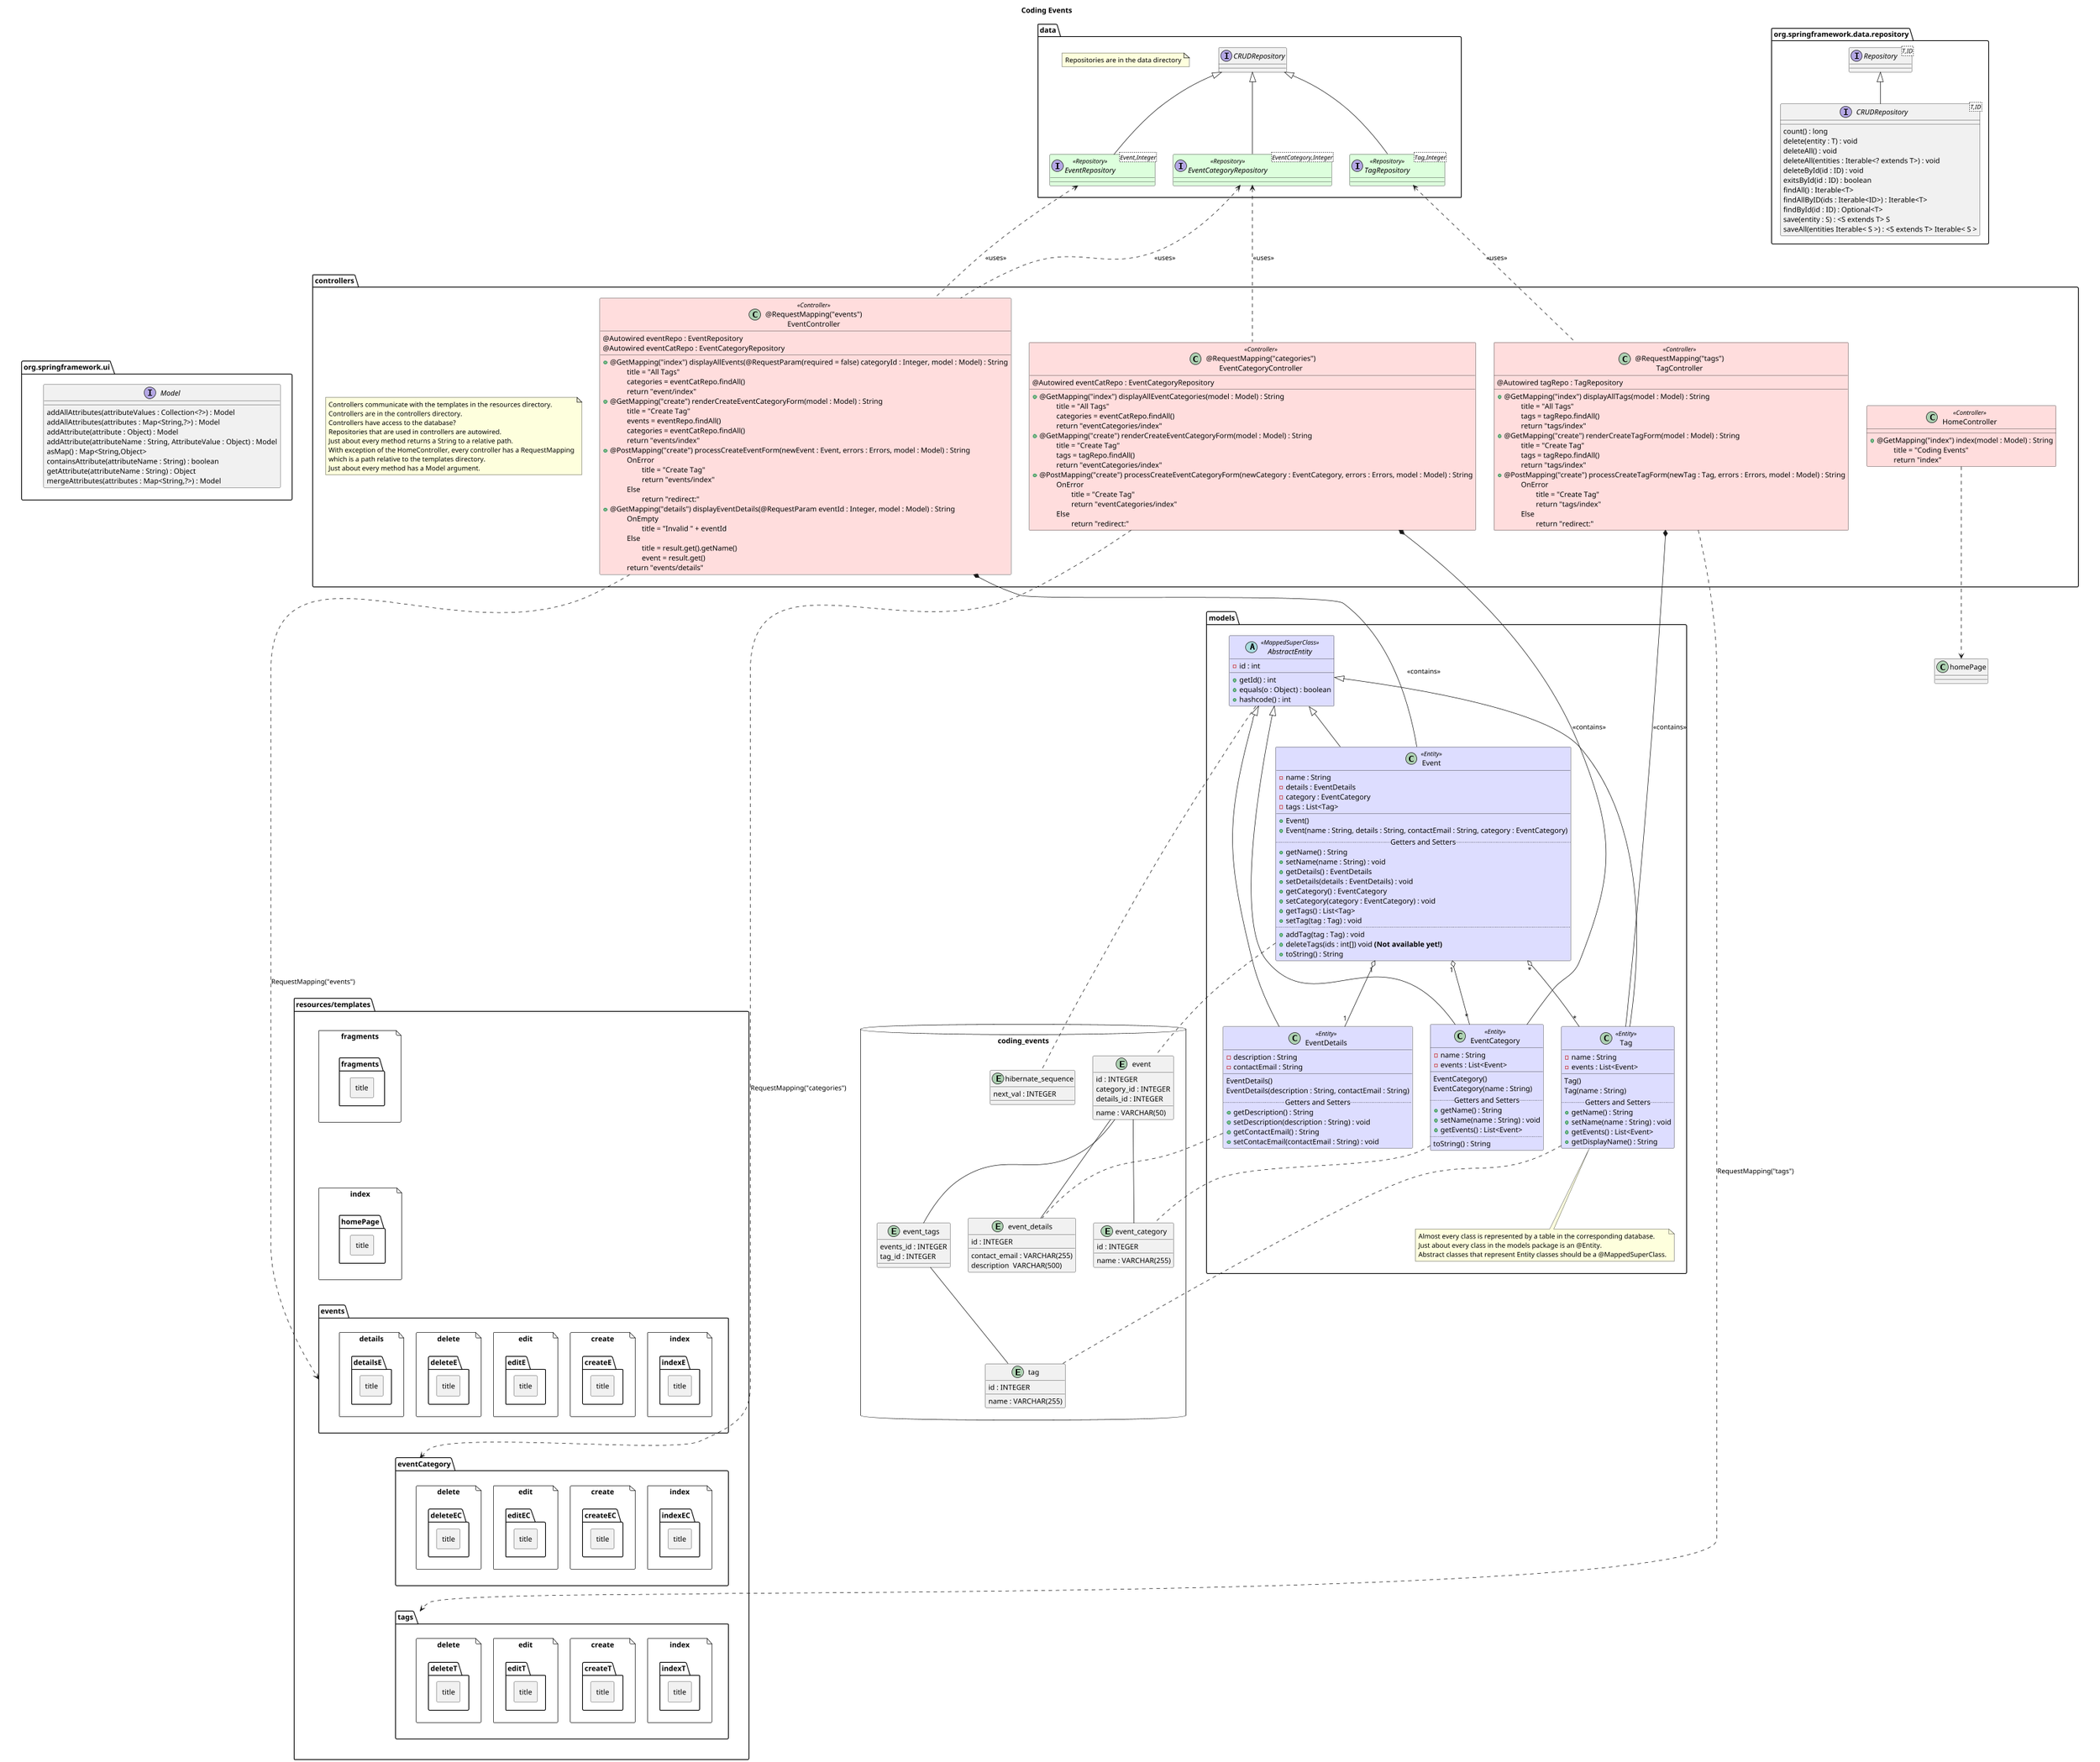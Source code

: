 @startuml

title Coding Events

scale 0.75

' this applies to both classes and interfaces
skinparam class {
    BackgroundColor<<Controller>> #ffdddd
    BackgroundColor<<Repository>> #ddffdd
    BackgroundColor<<Entity>> #ddddff
    BackgroundColor<<MappedSuperClass>> #ddddff
}

/'
class CodingEventsApplication {
    {static} main(args : Strings) : void
}
'/

' Repositories are in the data directory
package "org.springframework.data.repository" as RepoPkg {
    interface Repository <T,ID>
    interface CRUDRepository <T,ID> extends Repository {
        count() : long
        delete(entity : T) : void
        deleteAll() : void
        deleteAll(entities : Iterable<? extends T>) : void
        deleteById(id : ID) : void
        exitsById(id : ID) : boolean
        findAll() : Iterable<T>
        findAllByID(ids : Iterable<ID>) : Iterable<T>
        findById(id : ID) : Optional<T>
        save(entity : S) : <S extends T> S
        saveAll(entities Iterable< S >) : <S extends T> Iterable< S >
    }
}
package data {
    interface EventRepository<Event,Integer> <<Repository>> extends CRUDRepository {}
    interface EventCategoryRepository<EventCategory,Integer> <<Repository>> extends CRUDRepository {}
    interface TagRepository<Tag,Integer> <<Repository>> extends CRUDRepository {}
    note "Repositories are in the data directory" as RepoNote
}

allowmixing
package "resources/templates" as views {
    file "fragments" as fragments {
        rectangle "title" as fragments.title
    }

    file "index" as homePage {
        rectangle "title" as homePage.title
    }

    package "events" as dirE {
        file "index" as indexE {
            rectangle "title" as indexE.title
        }
        file "create" as createE {
            rectangle "title" as createE.title
        }
        file "edit" as editE {
            rectangle "title" as editE.title
        }
        file "delete" as deleteE {
            rectangle "title" as deleteE.title
        }
        file "details" as detailsE {
            rectangle "title" as detailsE.title
        }
    }

    package "eventCategory" as dirEC {
        file "index" as indexEC {
            rectangle "title" as indexEC.title
        }
        file "create" as createEC {
            rectangle "title" as createEC.title
        }
        file "edit" as editEC {
            rectangle "title" as editEC.title
        }
        file "delete" as deleteEC {
            rectangle "title" as deleteEC.title
        }
    }

    package "tags" as dirT {
        file "index" as indexT {
            rectangle "title" as indexT.title
        }
        file "create" as createT {
            rectangle "title" as createT.title
        }
        file "edit" as editT {
            rectangle "title" as editT.title
        }
        file "delete" as deleteT {
            rectangle "title" as deleteT.title
        }
    }

    fragments .[hidden]. homePage
    homePage .[hidden]. dirE
    dirE .[hidden]. dirEC
    dirEC .[hidden]. dirT
}

package controllers {
    class "@RequestMapping("events")\nEventController" as EventController <<Controller>> {
        @Autowired eventRepo : EventRepository
        @Autowired eventCatRepo : EventCategoryRepository

        +@GetMapping("index") displayAllEvents(@RequestParam(required = false) categoryId : Integer, model : Model) : String
            {method} \t title = "All Tags"
            {method} \t categories = eventCatRepo.findAll()
            {method} \t return "event/index"
        +@GetMapping("create") renderCreateEventCategoryForm(model : Model) : String
            {method} \t title = "Create Tag"
            {method} \t events = eventRepo.findAll()
            {method} \t categories = eventCatRepo.findAll()
            {method} \t return "events/index"
        +@PostMapping("create") processCreateEventForm(newEvent : Event, errors : Errors, model : Model) : String
            {method} \t OnError
                {method} \t\t title = "Create Tag"
                {method} \t\t return "events/index"
            {method} \t Else
                {method} \t\t return "redirect:"
        +@GetMapping("details") displayEventDetails(@RequestParam eventId : Integer, model : Model) : String
            {method} \t OnEmpty
                {method} \t\t title = "Invalid " + eventId
            {method} \t Else
                {method} \t\t title = result.get().getName()
                {method} \t\t event = result.get()
            {method} \t return "events/details"
    }

    class "@RequestMapping("categories")\nEventCategoryController" as EventCategoryController <<Controller>> {
        @Autowired eventCatRepo : EventCategoryRepository
        +@GetMapping("index") displayAllEventCategories(model : Model) : String
            {method} \t title = "All Tags"
            {method} \t categories = eventCatRepo.findAll()
            {method} \t return "eventCategories/index"
        +@GetMapping("create") renderCreateEventCategoryForm(model : Model) : String
            {method} \t title = "Create Tag"
            {method} \t tags = tagRepo.findAll()
            {method} \t return "eventCategories/index"
        +@PostMapping("create") processCreateEventCategoryForm(newCategory : EventCategory, errors : Errors, model : Model) : String
            {method} \t OnError
                {method} \t\t title = "Create Tag"
                {method} \t\t return "eventCategories/index"
            {method} \t Else
                {method} \t\t return "redirect:"
    }

    class "@RequestMapping("tags")\nTagController" as TagController <<Controller>> {
        @Autowired tagRepo : TagRepository
        +@GetMapping("index") displayAllTags(model : Model) : String
            {method} \t title = "All Tags"
            {method} \t tags = tagRepo.findAll()
            {method} \t return "tags/index"
        +@GetMapping("create") renderCreateTagForm(model : Model) : String
            {method} \t title = "Create Tag"
            {method} \t tags = tagRepo.findAll()
            {method} \t return "tags/index"
        +@PostMapping("create") processCreateTagForm(newTag : Tag, errors : Errors, model : Model) : String
            {method} \t OnError
                {method} \t\t title = "Create Tag"
                {method} \t\t return "tags/index"
            {method} \t Else
                {method} \t\t return "redirect:"
    }

    class "HomeController" as HomeController <<Controller>> {
        + @GetMapping("index") index(model : Model) : String
            {method} \t title = "Coding Events"
            {method} \t return "index"
    }

    note as ControllerNote
    Controllers communicate with the templates in the resources directory.
    Controllers are in the controllers directory.
    Controllers have access to the database?
    Repositories that are used in controllers are autowired.
    Just about every method returns a String to a relative path.
    With exception of the HomeController, every controller has a RequestMapping
    which is a path relative to the templates directory.
    Just about every method has a Model argument.
    endnote
}

package "org.springframework.ui" as ModelPkg {
    interface Model {
        addAllAttributes(attributeValues : Collection<?>) : Model
        addAllAttributes(attributes : Map<String,?>) : Model
        addAttribute(attribute : Object) : Model
        addAttribute(attributeName : String, AttributeValue : Object) : Model
        asMap() : Map<String,Object>
        containsAttribute(attributeName : String) : boolean
        getAttribute(attributeName : String) : Object
        mergeAttributes(attributes : Map<String,?>) : Model
    }
}

ModelPkg .[hidden] controllers

HomeController ..> homePage
EventController ..> dirE : RequestMapping("events")
EventCategoryController ..> dirEC : RequestMapping("categories")
TagController ..> dirT : RequestMapping("tags")

EventRepository <.. EventController  : <<uses>>
EventCategoryRepository <.. EventController  : <<uses>>
EventCategoryRepository <.. EventCategoryController  : <<uses>>
TagRepository <.. TagController : <<uses>>

' Entities are in the models directory
package models {
    abstract class AbstractEntity <<MappedSuperClass>> {
        -id : int
        +getId() : int
        +equals(o : Object) : boolean
        +hashcode() : int
    }
    class Event <<Entity>> extends AbstractEntity {
        -name : String
        -details : EventDetails /' OneToOne '/
        -category : EventCategory /' OneToMany '/
        -tags : List<Tag> /' {final} '/
        __
        +Event()
        +Event(name : String, details : String, contactEmail : String, category : EventCategory)
        .. Getters and Setters ..
        +getName() : String
        +setName(name : String) : void
        +getDetails() : EventDetails
        +setDetails(details : EventDetails) : void
        +getCategory() : EventCategory
        +setCategory(category : EventCategory) : void
        +getTags() : List<Tag>
        +setTag(tag : Tag) : void
        ..
        +addTag(tag : Tag) : void
        +deleteTags(ids : int[]) void <b>(Not available yet!)</b>
        +toString() : String
    }
    class EventDetails <<Entity>> extends AbstractEntity {
        -description : String
        -contactEmail : String
        __
        EventDetails()
        EventDetails(description : String, contactEmail : String)
        .. Getters and Setters ..
        +getDescription() : String
        +setDescription(description : String) : void
        +getContactEmail() : String
        +setContacEmail(contactEmail : String) : void
    }
    class EventCategory <<Entity>> extends AbstractEntity {
        -name : String
        -events : List<Event>   /' {final}, OneToMany(mappedBy="category") '/
        __
        EventCategory()
        EventCategory(name : String)
        ..Getters and Setters..
        +getName() : String
        +setName(name : String) : void
        +getEvents() : List<Event>
        ..
        toString() : String
    }
    class Tag <<Entity>> extends AbstractEntity {
        -name : String
        -events : List<Event> /' {final}, ManyToMany(mappedBy="tags") '/
        __
        Tag()
        Tag(name : String)
        ..Getters and Setters..
        +getName() : String
        +setName(name : String) : void
        +getEvents() : List<Event>
        +getDisplayName() : String
    }

    note as ModelNote
    Almost every class is represented by a table in the corresponding database.
    Just about every class in the models package is an @Entity.
    Abstract classes that represent Entity classes should be a @MappedSuperClass.
    endnote

    Tag .[hidden]. ModelNote
}

EventController *-- Event : <<contains>>
EventCategoryController *-- EventCategory : <<contains>>
TagController *-- Tag : <<contains>>

Event "1" o-- "1" EventDetails  /' OneToOne '/
Event "1" o-- "*" EventCategory /' OneToMany '/
Event "*" o-- "*" Tag           /' ManyToMany '/

database coding_events {
    entity hibernate_sequence {
        next_val : INTEGER
    }

    entity event {
        id : INTEGER
        name : VARCHAR(50)
        category_id : INTEGER
        details_id : INTEGER
    }

    /' 1..1 '/
    entity event_details {
        id : INTEGER
        contact_email : VARCHAR(255)
        description  VARCHAR(500)
    }

    /' 1..* '/
    entity event_category {
        id : INTEGER
        name : VARCHAR(255)
    }

    /' *..* '/
    entity tag {
        id : INTEGER
        name : VARCHAR(255)
    }

    entity event_tags {
        events_id : INTEGER
        tag_id : INTEGER
    }

    event -- event_tags
    event -- event_details
    event -- event_category
    event_tags -- tag
}

AbstractEntity .. hibernate_sequence
Event .. event
EventCategory .. event_category
EventDetails .. event_details
Tag .. tag

' Top to bottom
data .[hidden]. controllers
controllers .[hidden]. models
coding_events .[hidden] models
coding_events .[hidden] views

@enduml
